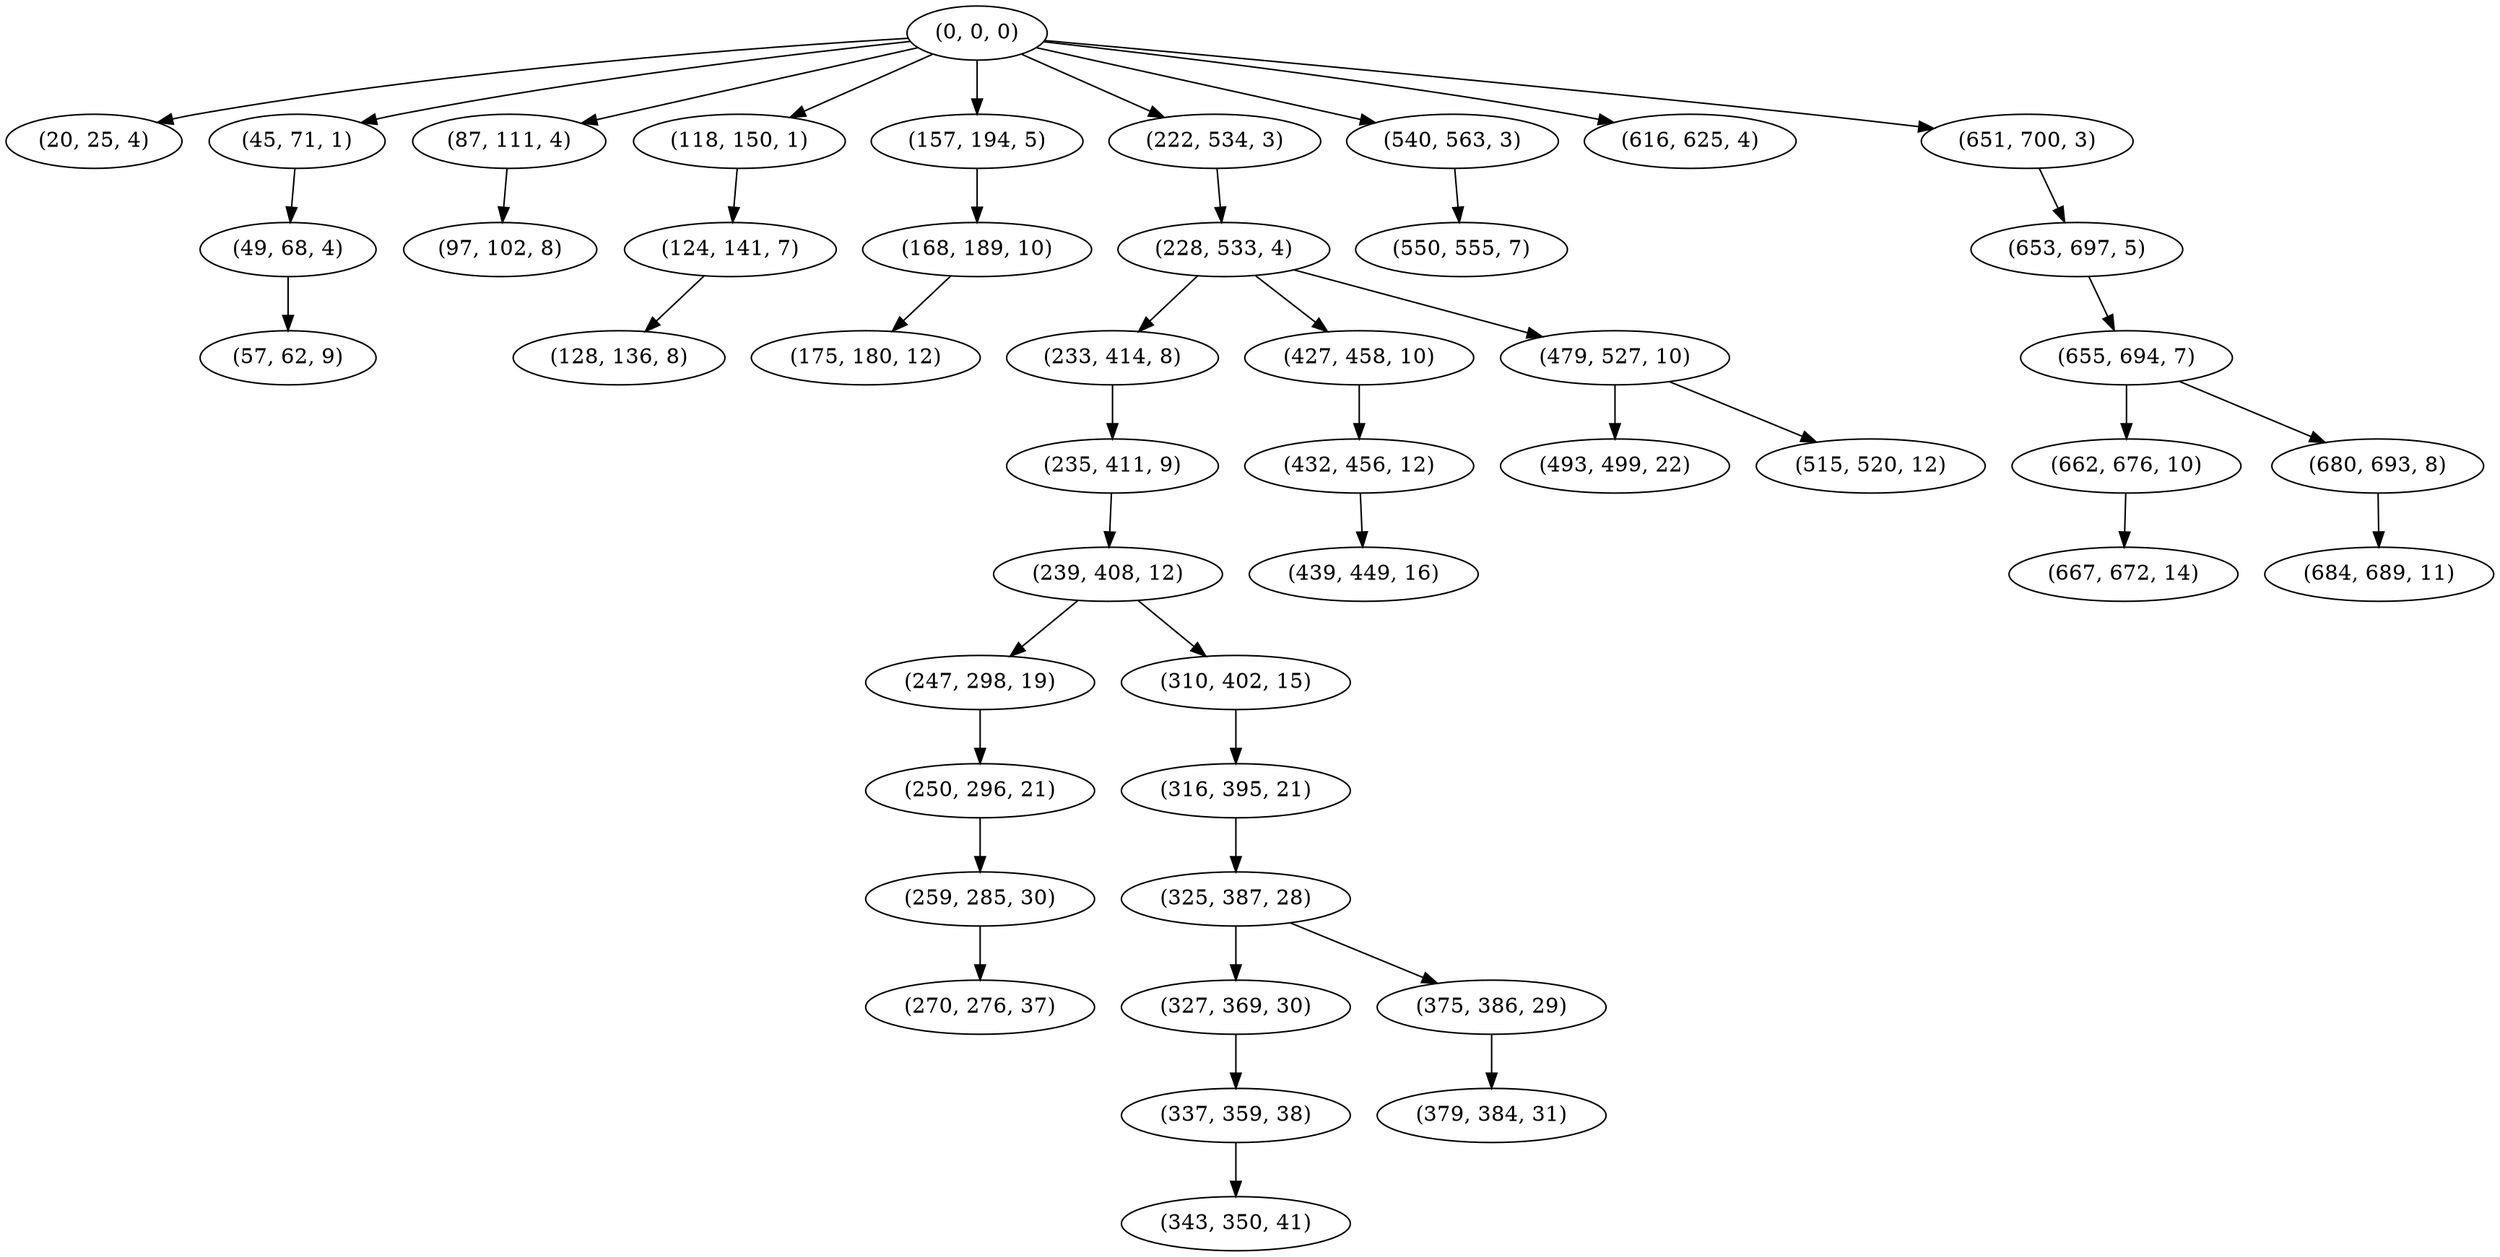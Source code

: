 digraph tree {
    "(0, 0, 0)";
    "(20, 25, 4)";
    "(45, 71, 1)";
    "(49, 68, 4)";
    "(57, 62, 9)";
    "(87, 111, 4)";
    "(97, 102, 8)";
    "(118, 150, 1)";
    "(124, 141, 7)";
    "(128, 136, 8)";
    "(157, 194, 5)";
    "(168, 189, 10)";
    "(175, 180, 12)";
    "(222, 534, 3)";
    "(228, 533, 4)";
    "(233, 414, 8)";
    "(235, 411, 9)";
    "(239, 408, 12)";
    "(247, 298, 19)";
    "(250, 296, 21)";
    "(259, 285, 30)";
    "(270, 276, 37)";
    "(310, 402, 15)";
    "(316, 395, 21)";
    "(325, 387, 28)";
    "(327, 369, 30)";
    "(337, 359, 38)";
    "(343, 350, 41)";
    "(375, 386, 29)";
    "(379, 384, 31)";
    "(427, 458, 10)";
    "(432, 456, 12)";
    "(439, 449, 16)";
    "(479, 527, 10)";
    "(493, 499, 22)";
    "(515, 520, 12)";
    "(540, 563, 3)";
    "(550, 555, 7)";
    "(616, 625, 4)";
    "(651, 700, 3)";
    "(653, 697, 5)";
    "(655, 694, 7)";
    "(662, 676, 10)";
    "(667, 672, 14)";
    "(680, 693, 8)";
    "(684, 689, 11)";
    "(0, 0, 0)" -> "(20, 25, 4)";
    "(0, 0, 0)" -> "(45, 71, 1)";
    "(0, 0, 0)" -> "(87, 111, 4)";
    "(0, 0, 0)" -> "(118, 150, 1)";
    "(0, 0, 0)" -> "(157, 194, 5)";
    "(0, 0, 0)" -> "(222, 534, 3)";
    "(0, 0, 0)" -> "(540, 563, 3)";
    "(0, 0, 0)" -> "(616, 625, 4)";
    "(0, 0, 0)" -> "(651, 700, 3)";
    "(45, 71, 1)" -> "(49, 68, 4)";
    "(49, 68, 4)" -> "(57, 62, 9)";
    "(87, 111, 4)" -> "(97, 102, 8)";
    "(118, 150, 1)" -> "(124, 141, 7)";
    "(124, 141, 7)" -> "(128, 136, 8)";
    "(157, 194, 5)" -> "(168, 189, 10)";
    "(168, 189, 10)" -> "(175, 180, 12)";
    "(222, 534, 3)" -> "(228, 533, 4)";
    "(228, 533, 4)" -> "(233, 414, 8)";
    "(228, 533, 4)" -> "(427, 458, 10)";
    "(228, 533, 4)" -> "(479, 527, 10)";
    "(233, 414, 8)" -> "(235, 411, 9)";
    "(235, 411, 9)" -> "(239, 408, 12)";
    "(239, 408, 12)" -> "(247, 298, 19)";
    "(239, 408, 12)" -> "(310, 402, 15)";
    "(247, 298, 19)" -> "(250, 296, 21)";
    "(250, 296, 21)" -> "(259, 285, 30)";
    "(259, 285, 30)" -> "(270, 276, 37)";
    "(310, 402, 15)" -> "(316, 395, 21)";
    "(316, 395, 21)" -> "(325, 387, 28)";
    "(325, 387, 28)" -> "(327, 369, 30)";
    "(325, 387, 28)" -> "(375, 386, 29)";
    "(327, 369, 30)" -> "(337, 359, 38)";
    "(337, 359, 38)" -> "(343, 350, 41)";
    "(375, 386, 29)" -> "(379, 384, 31)";
    "(427, 458, 10)" -> "(432, 456, 12)";
    "(432, 456, 12)" -> "(439, 449, 16)";
    "(479, 527, 10)" -> "(493, 499, 22)";
    "(479, 527, 10)" -> "(515, 520, 12)";
    "(540, 563, 3)" -> "(550, 555, 7)";
    "(651, 700, 3)" -> "(653, 697, 5)";
    "(653, 697, 5)" -> "(655, 694, 7)";
    "(655, 694, 7)" -> "(662, 676, 10)";
    "(655, 694, 7)" -> "(680, 693, 8)";
    "(662, 676, 10)" -> "(667, 672, 14)";
    "(680, 693, 8)" -> "(684, 689, 11)";
}
